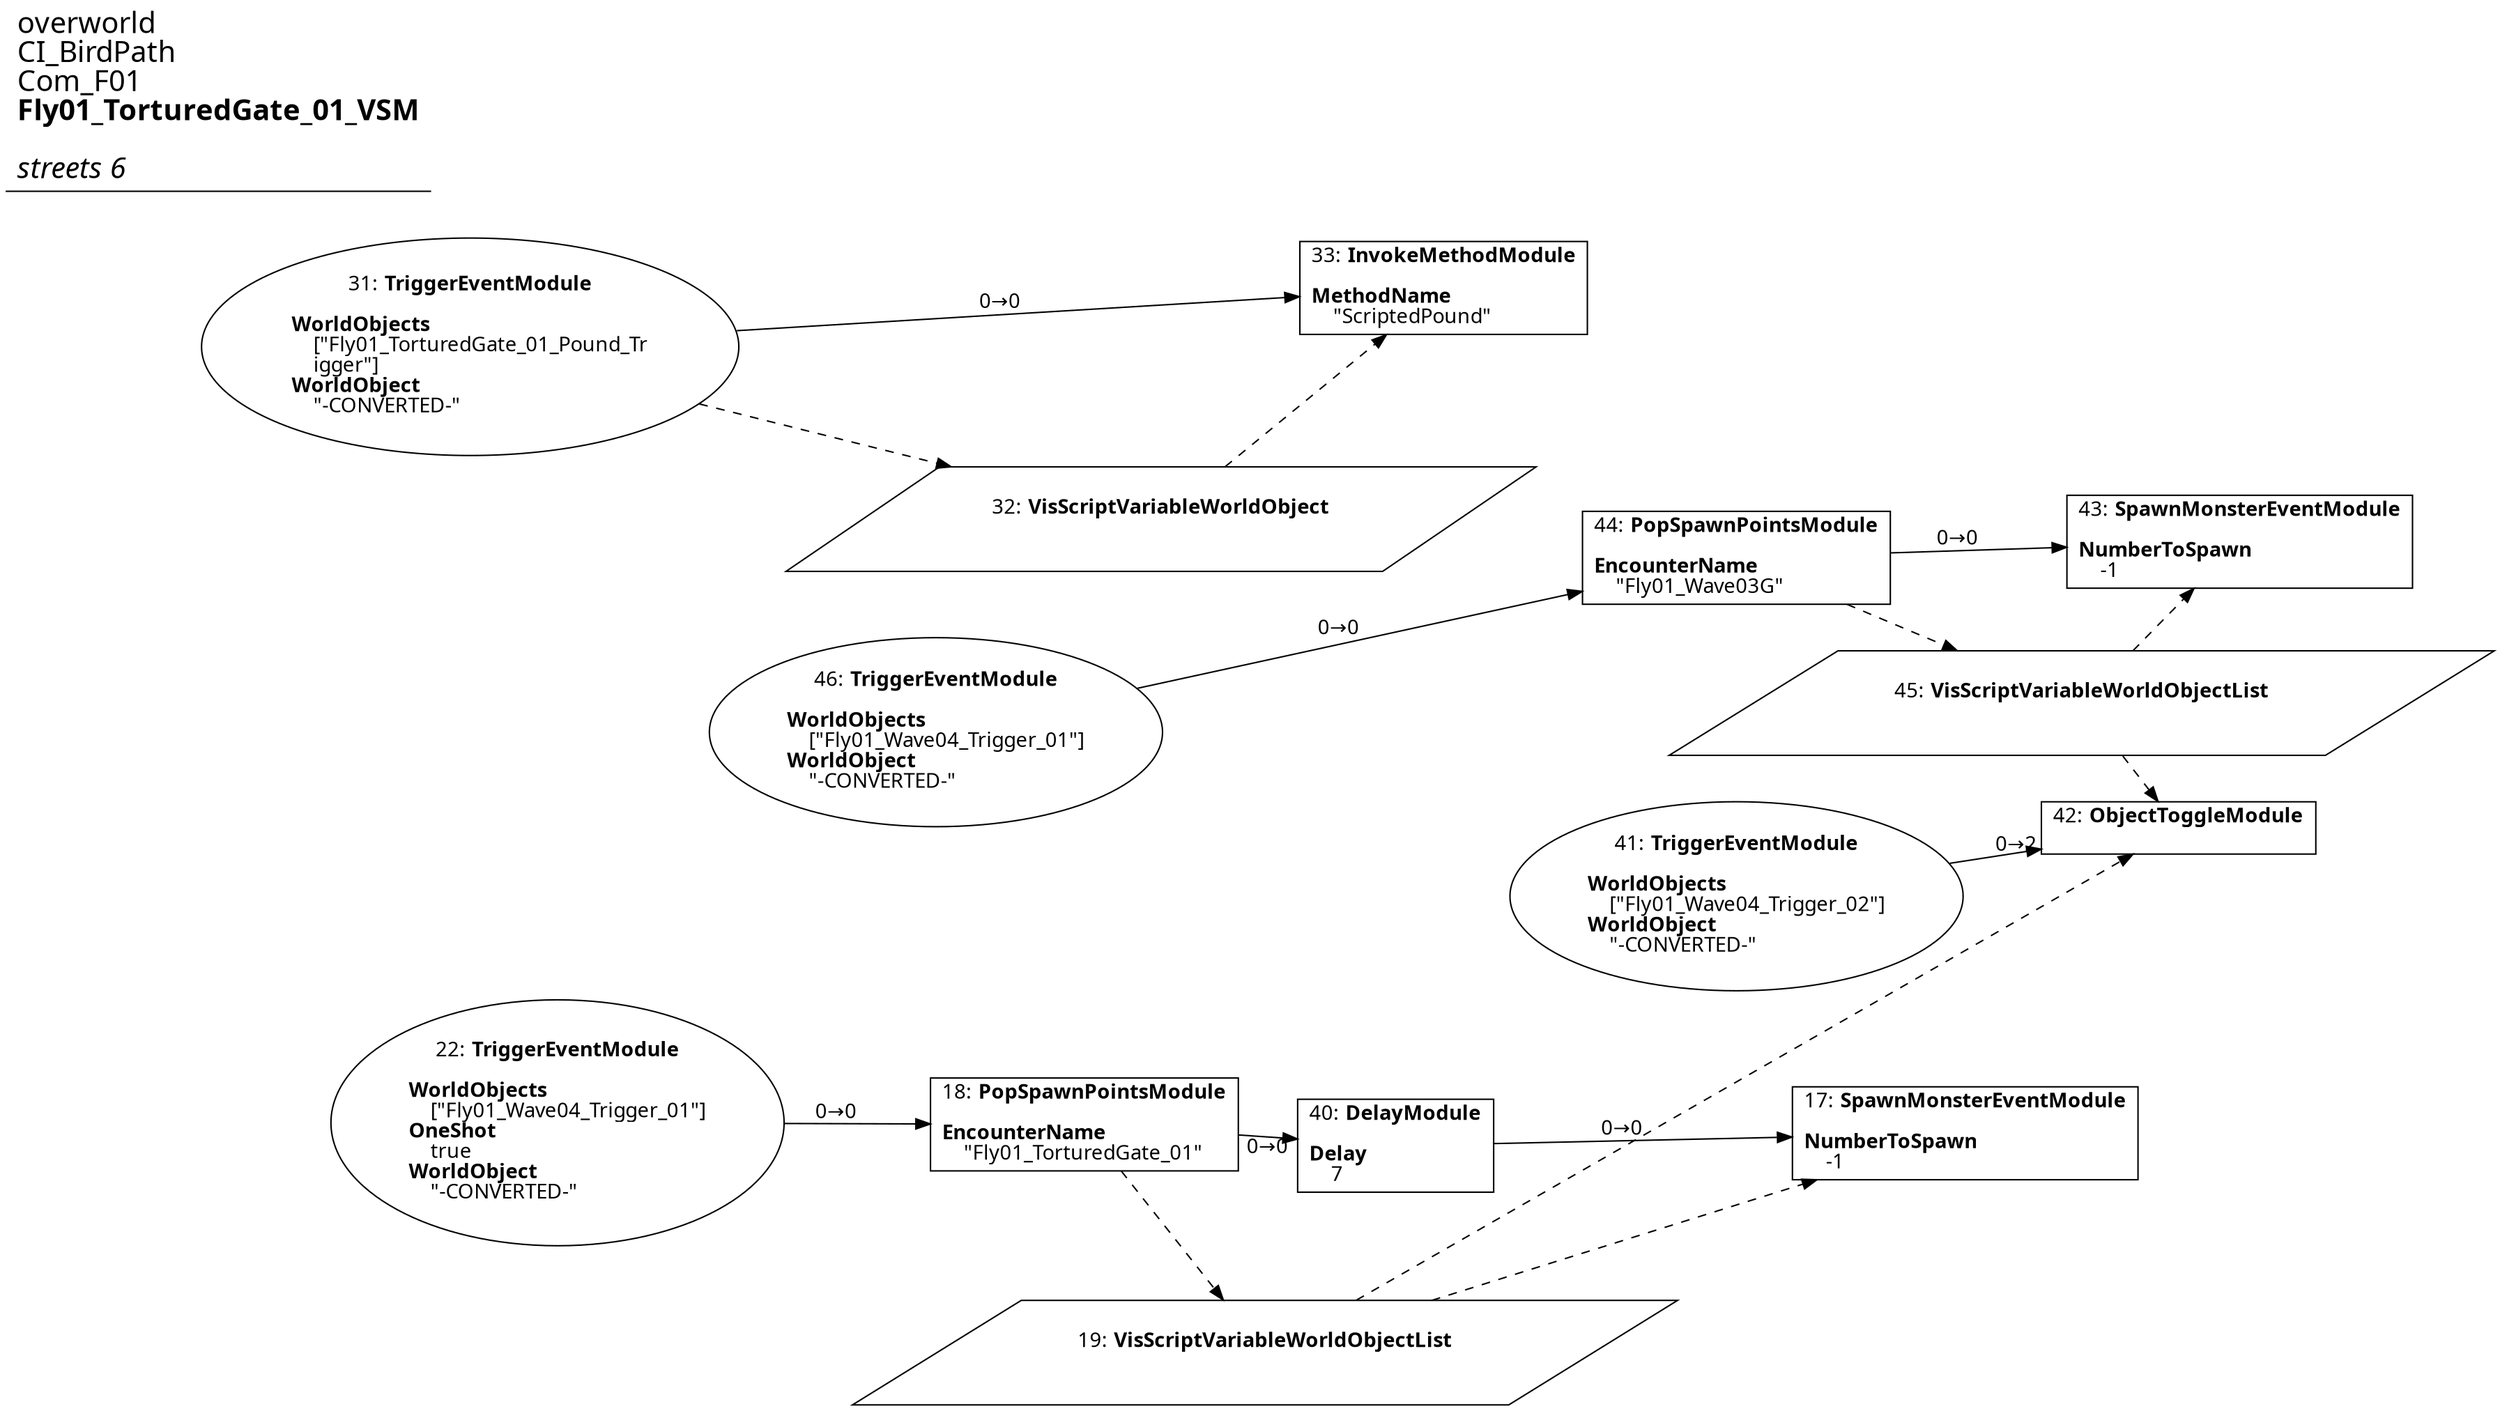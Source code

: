 digraph {
    layout = fdp;
    overlap = prism;
    sep = "+16";
    splines = spline;

    node [ shape = box ];

    graph [ fontname = "Segoe UI" ];
    node [ fontname = "Segoe UI" ];
    edge [ fontname = "Segoe UI" ];

    17 [ label = <17: <b>SpawnMonsterEventModule</b><br/><br/><b>NumberToSpawn</b><br align="left"/>    -1<br align="left"/>> ];
    17 [ pos = "1.8800001,0.21000001!" ];
    19 -> 17 [ style = dashed ];

    18 [ label = <18: <b>PopSpawnPointsModule</b><br/><br/><b>EncounterName</b><br align="left"/>    &quot;Fly01_TorturedGate_01&quot;<br align="left"/>> ];
    18 [ pos = "1.2290001,0.21000001!" ];
    18 -> 40 [ label = "0→0" ];
    18 -> 19 [ style = dashed ];

    19 [ label = <19: <b>VisScriptVariableWorldObjectList</b><br/><br/>> ];
    19 [ shape = parallelogram ]
    19 [ pos = "1.488,0.029000001!" ];

    22 [ label = <22: <b>TriggerEventModule</b><br/><br/><b>WorldObjects</b><br align="left"/>    [&quot;Fly01_Wave04_Trigger_01&quot;]<br align="left"/><b>OneShot</b><br align="left"/>    true<br align="left"/><b>WorldObject</b><br align="left"/>    &quot;-CONVERTED-&quot;<br align="left"/>> ];
    22 [ shape = oval ]
    22 [ pos = "0.952,0.21000001!" ];
    22 -> 18 [ label = "0→0" ];

    31 [ label = <31: <b>TriggerEventModule</b><br/><br/><b>WorldObjects</b><br align="left"/>    [&quot;Fly01_TorturedGate_01_Pound_Tr<br align="left"/>    igger&quot;]<br align="left"/><b>WorldObject</b><br align="left"/>    &quot;-CONVERTED-&quot;<br align="left"/>> ];
    31 [ shape = oval ]
    31 [ pos = "0.87500006,0.873!" ];
    31 -> 33 [ label = "0→0" ];
    31 -> 32 [ style = dashed ];

    32 [ label = <32: <b>VisScriptVariableWorldObject</b><br/><br/>> ];
    32 [ shape = parallelogram ]
    32 [ pos = "1.1090001,0.753!" ];

    33 [ label = <33: <b>InvokeMethodModule</b><br/><br/><b>MethodName</b><br align="left"/>    &quot;ScriptedPound&quot;<br align="left"/>> ];
    33 [ pos = "1.2930001,0.873!" ];
    32 -> 33 [ style = dashed ];

    40 [ label = <40: <b>DelayModule</b><br/><br/><b>Delay</b><br align="left"/>    7<br align="left"/>> ];
    40 [ pos = "1.5180001,0.21000001!" ];
    40 -> 17 [ label = "0→0" ];

    41 [ label = <41: <b>TriggerEventModule</b><br/><br/><b>WorldObjects</b><br align="left"/>    [&quot;Fly01_Wave04_Trigger_02&quot;]<br align="left"/><b>WorldObject</b><br align="left"/>    &quot;-CONVERTED-&quot;<br align="left"/>> ];
    41 [ shape = oval ]
    41 [ pos = "1.529,0.437!" ];
    41 -> 42 [ label = "0→2" ];

    42 [ label = <42: <b>ObjectToggleModule</b><br/><br/>> ];
    42 [ pos = "1.889,0.43500003!" ];
    19 -> 42 [ style = dashed ];
    45 -> 42 [ style = dashed ];

    43 [ label = <43: <b>SpawnMonsterEventModule</b><br/><br/><b>NumberToSpawn</b><br align="left"/>    -1<br align="left"/>> ];
    43 [ pos = "1.8770001,0.64000005!" ];
    45 -> 43 [ style = dashed ];

    44 [ label = <44: <b>PopSpawnPointsModule</b><br/><br/><b>EncounterName</b><br align="left"/>    &quot;Fly01_Wave03G&quot;<br align="left"/>> ];
    44 [ pos = "1.4360001,0.64000005!" ];
    44 -> 43 [ label = "0→0" ];
    44 -> 45 [ style = dashed ];

    45 [ label = <45: <b>VisScriptVariableWorldObjectList</b><br/><br/>> ];
    45 [ shape = parallelogram ]
    45 [ pos = "1.6760001,0.54300004!" ];

    46 [ label = <46: <b>TriggerEventModule</b><br/><br/><b>WorldObjects</b><br align="left"/>    [&quot;Fly01_Wave04_Trigger_01&quot;]<br align="left"/><b>WorldObject</b><br align="left"/>    &quot;-CONVERTED-&quot;<br align="left"/>> ];
    46 [ shape = oval ]
    46 [ pos = "0.94200003,0.64000005!" ];
    46 -> 44 [ label = "0→0" ];

    title [ pos = "0.874,0.874!" ];
    title [ shape = underline ];
    title [ label = <<font point-size="20">overworld<br align="left"/>CI_BirdPath<br align="left"/>Com_F01<br align="left"/><b>Fly01_TorturedGate_01_VSM</b><br align="left"/><br/><i>streets 6</i><br align="left"/></font>> ];
}

